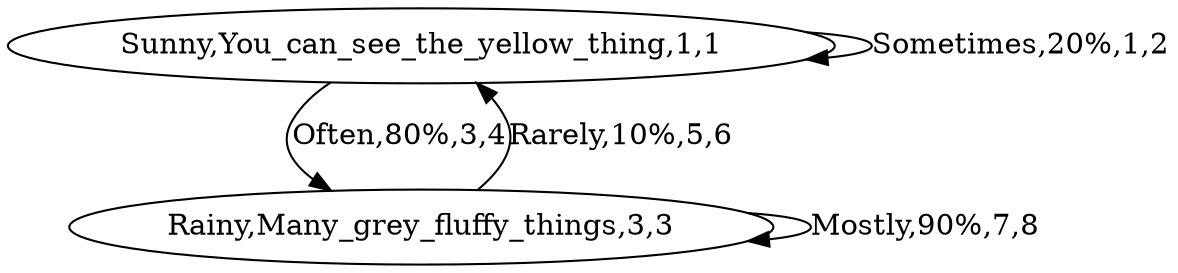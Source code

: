digraph G {
0[label="Sunny,You_can_see_the_yellow_thing,1,1"];
1[label="Rainy,Many_grey_fluffy_things,3,3"];
0->0 [label="Sometimes,20%,1,2"];
0->1 [label="Often,80%,3,4"];
1->0 [label="Rarely,10%,5,6"];
1->1 [label="Mostly,90%,7,8"];
}
